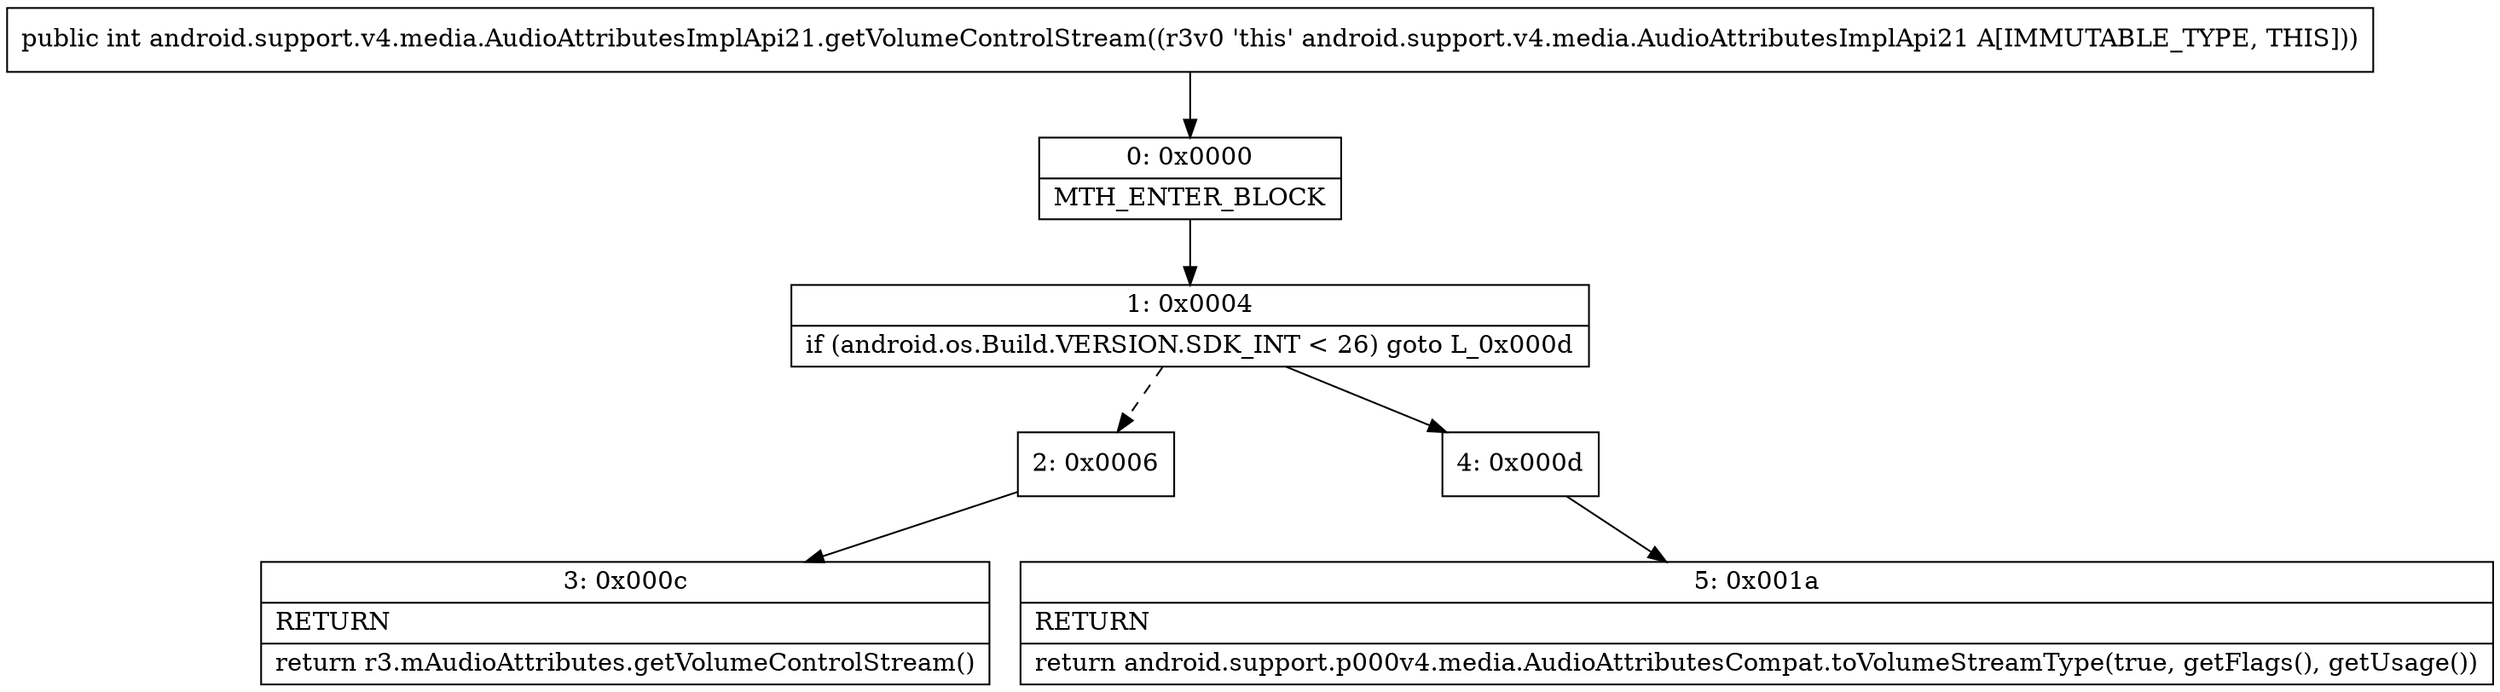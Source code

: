 digraph "CFG forandroid.support.v4.media.AudioAttributesImplApi21.getVolumeControlStream()I" {
Node_0 [shape=record,label="{0\:\ 0x0000|MTH_ENTER_BLOCK\l}"];
Node_1 [shape=record,label="{1\:\ 0x0004|if (android.os.Build.VERSION.SDK_INT \< 26) goto L_0x000d\l}"];
Node_2 [shape=record,label="{2\:\ 0x0006}"];
Node_3 [shape=record,label="{3\:\ 0x000c|RETURN\l|return r3.mAudioAttributes.getVolumeControlStream()\l}"];
Node_4 [shape=record,label="{4\:\ 0x000d}"];
Node_5 [shape=record,label="{5\:\ 0x001a|RETURN\l|return android.support.p000v4.media.AudioAttributesCompat.toVolumeStreamType(true, getFlags(), getUsage())\l}"];
MethodNode[shape=record,label="{public int android.support.v4.media.AudioAttributesImplApi21.getVolumeControlStream((r3v0 'this' android.support.v4.media.AudioAttributesImplApi21 A[IMMUTABLE_TYPE, THIS])) }"];
MethodNode -> Node_0;
Node_0 -> Node_1;
Node_1 -> Node_2[style=dashed];
Node_1 -> Node_4;
Node_2 -> Node_3;
Node_4 -> Node_5;
}

